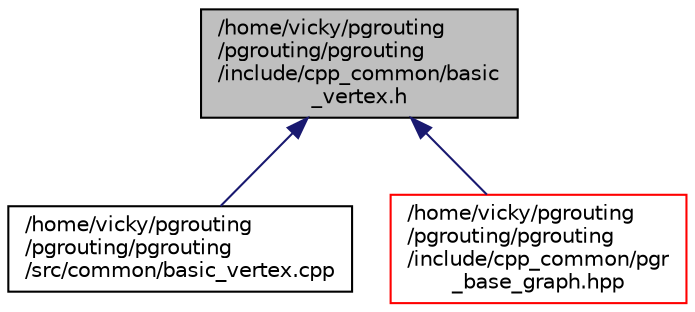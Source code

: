 digraph "/home/vicky/pgrouting/pgrouting/pgrouting/include/cpp_common/basic_vertex.h"
{
  edge [fontname="Helvetica",fontsize="10",labelfontname="Helvetica",labelfontsize="10"];
  node [fontname="Helvetica",fontsize="10",shape=record];
  Node1 [label="/home/vicky/pgrouting\l/pgrouting/pgrouting\l/include/cpp_common/basic\l_vertex.h",height=0.2,width=0.4,color="black", fillcolor="grey75", style="filled", fontcolor="black"];
  Node1 -> Node2 [dir="back",color="midnightblue",fontsize="10",style="solid",fontname="Helvetica"];
  Node2 [label="/home/vicky/pgrouting\l/pgrouting/pgrouting\l/src/common/basic_vertex.cpp",height=0.2,width=0.4,color="black", fillcolor="white", style="filled",URL="$basic__vertex_8cpp.html"];
  Node1 -> Node3 [dir="back",color="midnightblue",fontsize="10",style="solid",fontname="Helvetica"];
  Node3 [label="/home/vicky/pgrouting\l/pgrouting/pgrouting\l/include/cpp_common/pgr\l_base_graph.hpp",height=0.2,width=0.4,color="red", fillcolor="white", style="filled",URL="$pgr__base__graph_8hpp.html"];
}
